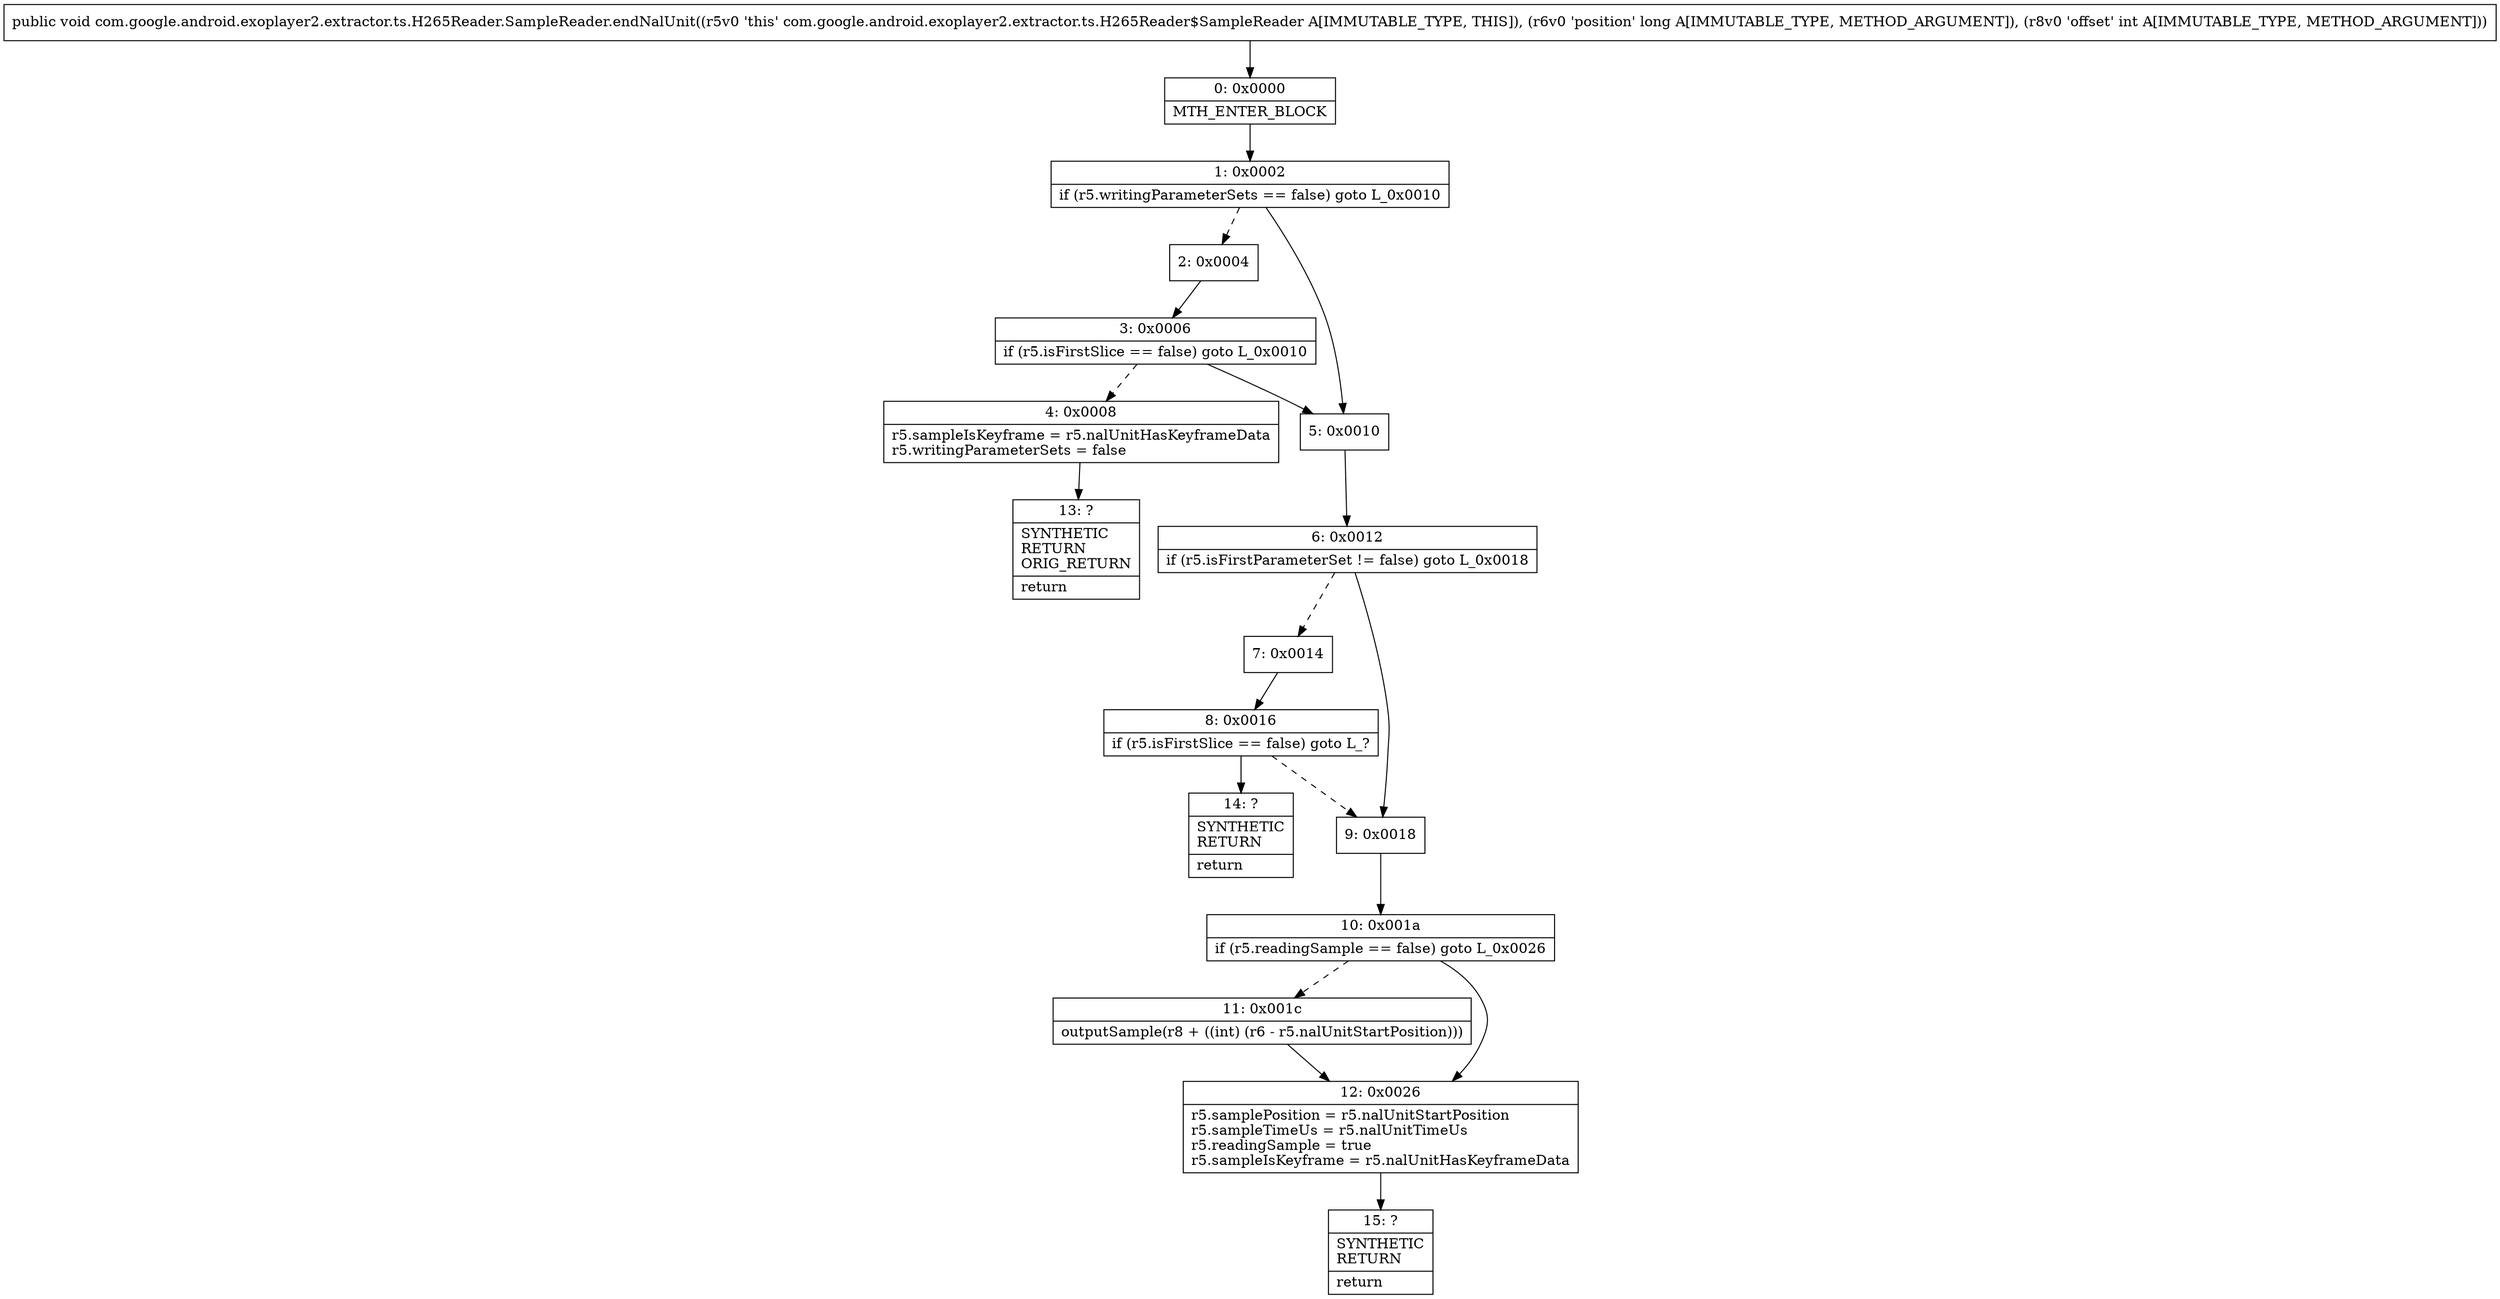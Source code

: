 digraph "CFG forcom.google.android.exoplayer2.extractor.ts.H265Reader.SampleReader.endNalUnit(JI)V" {
Node_0 [shape=record,label="{0\:\ 0x0000|MTH_ENTER_BLOCK\l}"];
Node_1 [shape=record,label="{1\:\ 0x0002|if (r5.writingParameterSets == false) goto L_0x0010\l}"];
Node_2 [shape=record,label="{2\:\ 0x0004}"];
Node_3 [shape=record,label="{3\:\ 0x0006|if (r5.isFirstSlice == false) goto L_0x0010\l}"];
Node_4 [shape=record,label="{4\:\ 0x0008|r5.sampleIsKeyframe = r5.nalUnitHasKeyframeData\lr5.writingParameterSets = false\l}"];
Node_5 [shape=record,label="{5\:\ 0x0010}"];
Node_6 [shape=record,label="{6\:\ 0x0012|if (r5.isFirstParameterSet != false) goto L_0x0018\l}"];
Node_7 [shape=record,label="{7\:\ 0x0014}"];
Node_8 [shape=record,label="{8\:\ 0x0016|if (r5.isFirstSlice == false) goto L_?\l}"];
Node_9 [shape=record,label="{9\:\ 0x0018}"];
Node_10 [shape=record,label="{10\:\ 0x001a|if (r5.readingSample == false) goto L_0x0026\l}"];
Node_11 [shape=record,label="{11\:\ 0x001c|outputSample(r8 + ((int) (r6 \- r5.nalUnitStartPosition)))\l}"];
Node_12 [shape=record,label="{12\:\ 0x0026|r5.samplePosition = r5.nalUnitStartPosition\lr5.sampleTimeUs = r5.nalUnitTimeUs\lr5.readingSample = true\lr5.sampleIsKeyframe = r5.nalUnitHasKeyframeData\l}"];
Node_13 [shape=record,label="{13\:\ ?|SYNTHETIC\lRETURN\lORIG_RETURN\l|return\l}"];
Node_14 [shape=record,label="{14\:\ ?|SYNTHETIC\lRETURN\l|return\l}"];
Node_15 [shape=record,label="{15\:\ ?|SYNTHETIC\lRETURN\l|return\l}"];
MethodNode[shape=record,label="{public void com.google.android.exoplayer2.extractor.ts.H265Reader.SampleReader.endNalUnit((r5v0 'this' com.google.android.exoplayer2.extractor.ts.H265Reader$SampleReader A[IMMUTABLE_TYPE, THIS]), (r6v0 'position' long A[IMMUTABLE_TYPE, METHOD_ARGUMENT]), (r8v0 'offset' int A[IMMUTABLE_TYPE, METHOD_ARGUMENT])) }"];
MethodNode -> Node_0;
Node_0 -> Node_1;
Node_1 -> Node_2[style=dashed];
Node_1 -> Node_5;
Node_2 -> Node_3;
Node_3 -> Node_4[style=dashed];
Node_3 -> Node_5;
Node_4 -> Node_13;
Node_5 -> Node_6;
Node_6 -> Node_7[style=dashed];
Node_6 -> Node_9;
Node_7 -> Node_8;
Node_8 -> Node_9[style=dashed];
Node_8 -> Node_14;
Node_9 -> Node_10;
Node_10 -> Node_11[style=dashed];
Node_10 -> Node_12;
Node_11 -> Node_12;
Node_12 -> Node_15;
}

